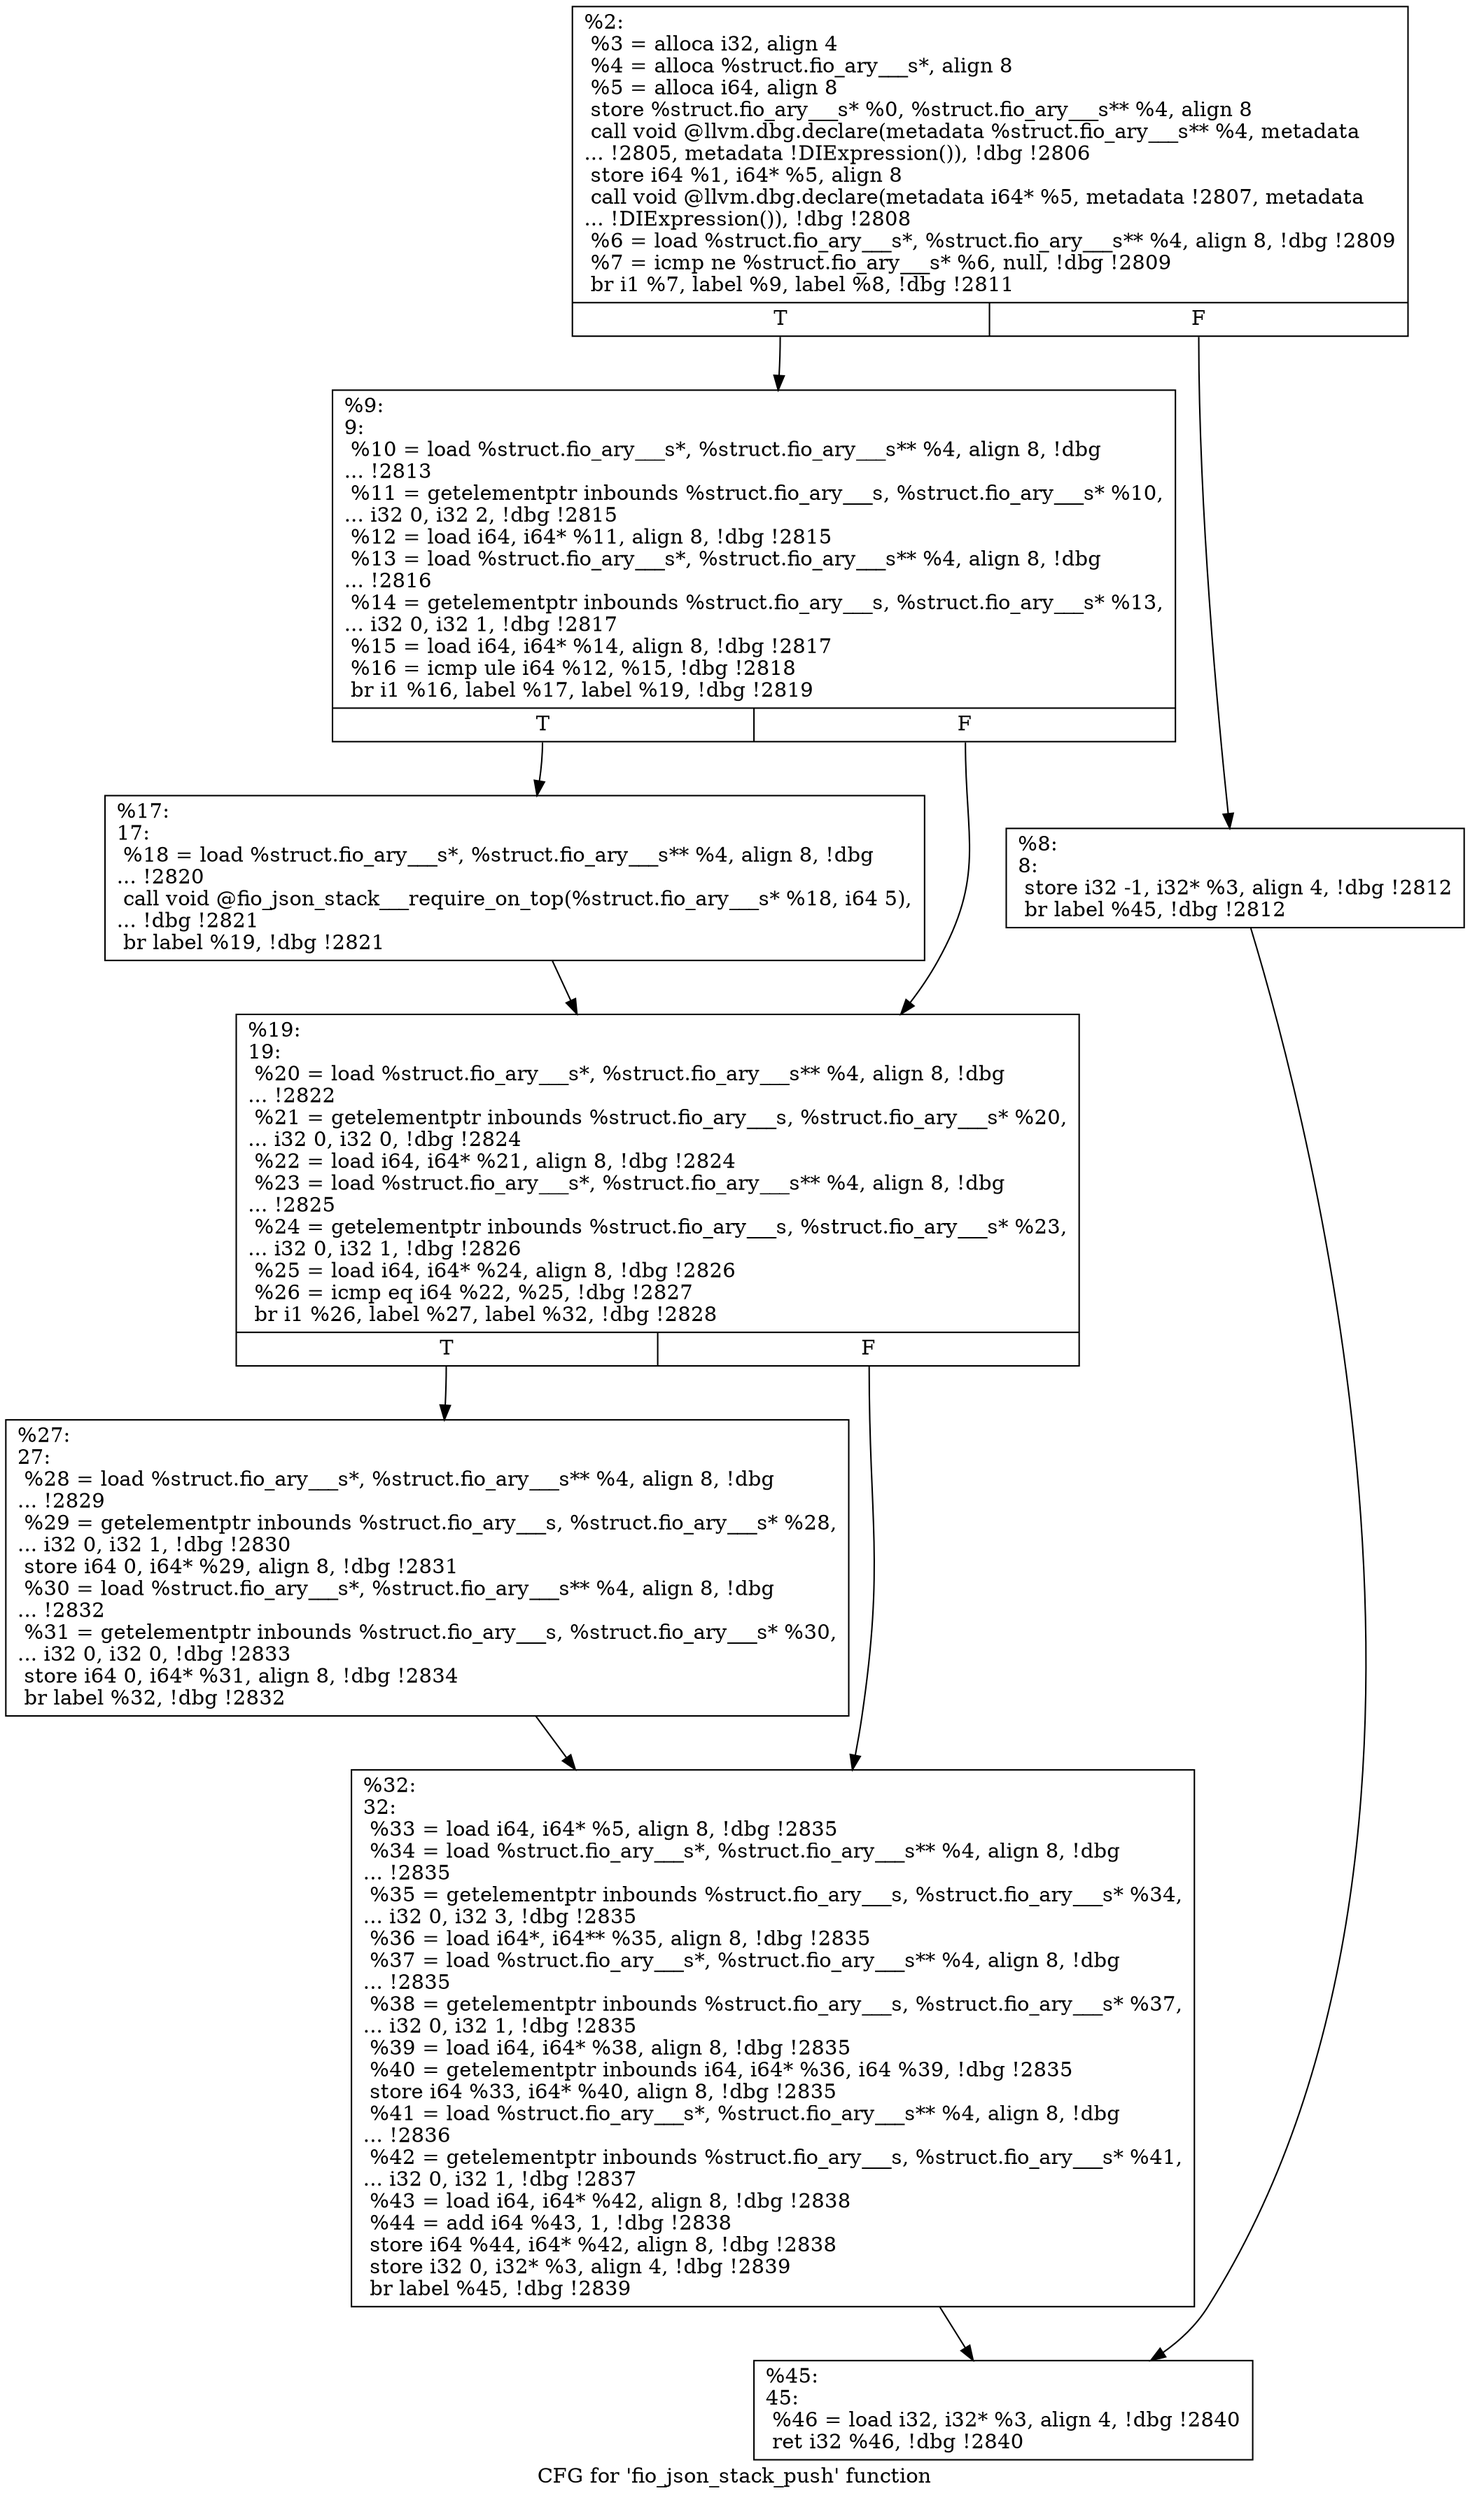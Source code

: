 digraph "CFG for 'fio_json_stack_push' function" {
	label="CFG for 'fio_json_stack_push' function";

	Node0x556851721fd0 [shape=record,label="{%2:\l  %3 = alloca i32, align 4\l  %4 = alloca %struct.fio_ary___s*, align 8\l  %5 = alloca i64, align 8\l  store %struct.fio_ary___s* %0, %struct.fio_ary___s** %4, align 8\l  call void @llvm.dbg.declare(metadata %struct.fio_ary___s** %4, metadata\l... !2805, metadata !DIExpression()), !dbg !2806\l  store i64 %1, i64* %5, align 8\l  call void @llvm.dbg.declare(metadata i64* %5, metadata !2807, metadata\l... !DIExpression()), !dbg !2808\l  %6 = load %struct.fio_ary___s*, %struct.fio_ary___s** %4, align 8, !dbg !2809\l  %7 = icmp ne %struct.fio_ary___s* %6, null, !dbg !2809\l  br i1 %7, label %9, label %8, !dbg !2811\l|{<s0>T|<s1>F}}"];
	Node0x556851721fd0:s0 -> Node0x556851722070;
	Node0x556851721fd0:s1 -> Node0x556851722020;
	Node0x556851722020 [shape=record,label="{%8:\l8:                                                \l  store i32 -1, i32* %3, align 4, !dbg !2812\l  br label %45, !dbg !2812\l}"];
	Node0x556851722020 -> Node0x556851722200;
	Node0x556851722070 [shape=record,label="{%9:\l9:                                                \l  %10 = load %struct.fio_ary___s*, %struct.fio_ary___s** %4, align 8, !dbg\l... !2813\l  %11 = getelementptr inbounds %struct.fio_ary___s, %struct.fio_ary___s* %10,\l... i32 0, i32 2, !dbg !2815\l  %12 = load i64, i64* %11, align 8, !dbg !2815\l  %13 = load %struct.fio_ary___s*, %struct.fio_ary___s** %4, align 8, !dbg\l... !2816\l  %14 = getelementptr inbounds %struct.fio_ary___s, %struct.fio_ary___s* %13,\l... i32 0, i32 1, !dbg !2817\l  %15 = load i64, i64* %14, align 8, !dbg !2817\l  %16 = icmp ule i64 %12, %15, !dbg !2818\l  br i1 %16, label %17, label %19, !dbg !2819\l|{<s0>T|<s1>F}}"];
	Node0x556851722070:s0 -> Node0x5568517220c0;
	Node0x556851722070:s1 -> Node0x556851722110;
	Node0x5568517220c0 [shape=record,label="{%17:\l17:                                               \l  %18 = load %struct.fio_ary___s*, %struct.fio_ary___s** %4, align 8, !dbg\l... !2820\l  call void @fio_json_stack___require_on_top(%struct.fio_ary___s* %18, i64 5),\l... !dbg !2821\l  br label %19, !dbg !2821\l}"];
	Node0x5568517220c0 -> Node0x556851722110;
	Node0x556851722110 [shape=record,label="{%19:\l19:                                               \l  %20 = load %struct.fio_ary___s*, %struct.fio_ary___s** %4, align 8, !dbg\l... !2822\l  %21 = getelementptr inbounds %struct.fio_ary___s, %struct.fio_ary___s* %20,\l... i32 0, i32 0, !dbg !2824\l  %22 = load i64, i64* %21, align 8, !dbg !2824\l  %23 = load %struct.fio_ary___s*, %struct.fio_ary___s** %4, align 8, !dbg\l... !2825\l  %24 = getelementptr inbounds %struct.fio_ary___s, %struct.fio_ary___s* %23,\l... i32 0, i32 1, !dbg !2826\l  %25 = load i64, i64* %24, align 8, !dbg !2826\l  %26 = icmp eq i64 %22, %25, !dbg !2827\l  br i1 %26, label %27, label %32, !dbg !2828\l|{<s0>T|<s1>F}}"];
	Node0x556851722110:s0 -> Node0x556851722160;
	Node0x556851722110:s1 -> Node0x5568517221b0;
	Node0x556851722160 [shape=record,label="{%27:\l27:                                               \l  %28 = load %struct.fio_ary___s*, %struct.fio_ary___s** %4, align 8, !dbg\l... !2829\l  %29 = getelementptr inbounds %struct.fio_ary___s, %struct.fio_ary___s* %28,\l... i32 0, i32 1, !dbg !2830\l  store i64 0, i64* %29, align 8, !dbg !2831\l  %30 = load %struct.fio_ary___s*, %struct.fio_ary___s** %4, align 8, !dbg\l... !2832\l  %31 = getelementptr inbounds %struct.fio_ary___s, %struct.fio_ary___s* %30,\l... i32 0, i32 0, !dbg !2833\l  store i64 0, i64* %31, align 8, !dbg !2834\l  br label %32, !dbg !2832\l}"];
	Node0x556851722160 -> Node0x5568517221b0;
	Node0x5568517221b0 [shape=record,label="{%32:\l32:                                               \l  %33 = load i64, i64* %5, align 8, !dbg !2835\l  %34 = load %struct.fio_ary___s*, %struct.fio_ary___s** %4, align 8, !dbg\l... !2835\l  %35 = getelementptr inbounds %struct.fio_ary___s, %struct.fio_ary___s* %34,\l... i32 0, i32 3, !dbg !2835\l  %36 = load i64*, i64** %35, align 8, !dbg !2835\l  %37 = load %struct.fio_ary___s*, %struct.fio_ary___s** %4, align 8, !dbg\l... !2835\l  %38 = getelementptr inbounds %struct.fio_ary___s, %struct.fio_ary___s* %37,\l... i32 0, i32 1, !dbg !2835\l  %39 = load i64, i64* %38, align 8, !dbg !2835\l  %40 = getelementptr inbounds i64, i64* %36, i64 %39, !dbg !2835\l  store i64 %33, i64* %40, align 8, !dbg !2835\l  %41 = load %struct.fio_ary___s*, %struct.fio_ary___s** %4, align 8, !dbg\l... !2836\l  %42 = getelementptr inbounds %struct.fio_ary___s, %struct.fio_ary___s* %41,\l... i32 0, i32 1, !dbg !2837\l  %43 = load i64, i64* %42, align 8, !dbg !2838\l  %44 = add i64 %43, 1, !dbg !2838\l  store i64 %44, i64* %42, align 8, !dbg !2838\l  store i32 0, i32* %3, align 4, !dbg !2839\l  br label %45, !dbg !2839\l}"];
	Node0x5568517221b0 -> Node0x556851722200;
	Node0x556851722200 [shape=record,label="{%45:\l45:                                               \l  %46 = load i32, i32* %3, align 4, !dbg !2840\l  ret i32 %46, !dbg !2840\l}"];
}
